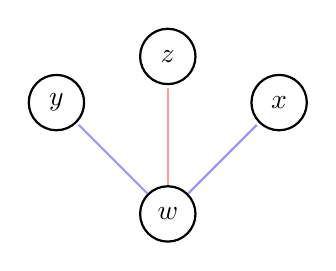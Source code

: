 \begin{tikzpicture}[
>=stealth,
shorten >=1pt,
auto,
thick,
every node/.style={minimum size=0pt, minimum width = 0em, minimum height = 0em, font={\bfseries}},
vertex/.style={circle,fill=white,draw, minimum width = 3em, minimum height = 3em,
font={\normalsize\bfseries}},
edge/.style={thick}
]
%% x
\node [vertex] (x) [] at ( 1.414, 1.414) [minimum size=20pt] {$x$};
%% y
\node [vertex] (y) [] at (-1.414, 1.414) [minimum size=20pt] {$y$};
%% z
\node [vertex] (z) [] at ( 0.00, 2.00) [minimum size=20pt] {$z$};
%% w
\node [vertex] (w) [] at ( 0.00, 0.00) [minimum size=20pt] {$w$};

%% x -> y
\draw [edge, blue!40] (w) -- node[xshift=0.00, yshift=0.00] {} (x);

%% x -> z
\draw [edge, blue!40] (w) -- node[xshift=0.00, yshift=0.00] {} (y);

%% y -> z
\draw [edge, red!40] (w) -- node[xshift=0.00, yshift=0.00] {} (z);
\end{tikzpicture}